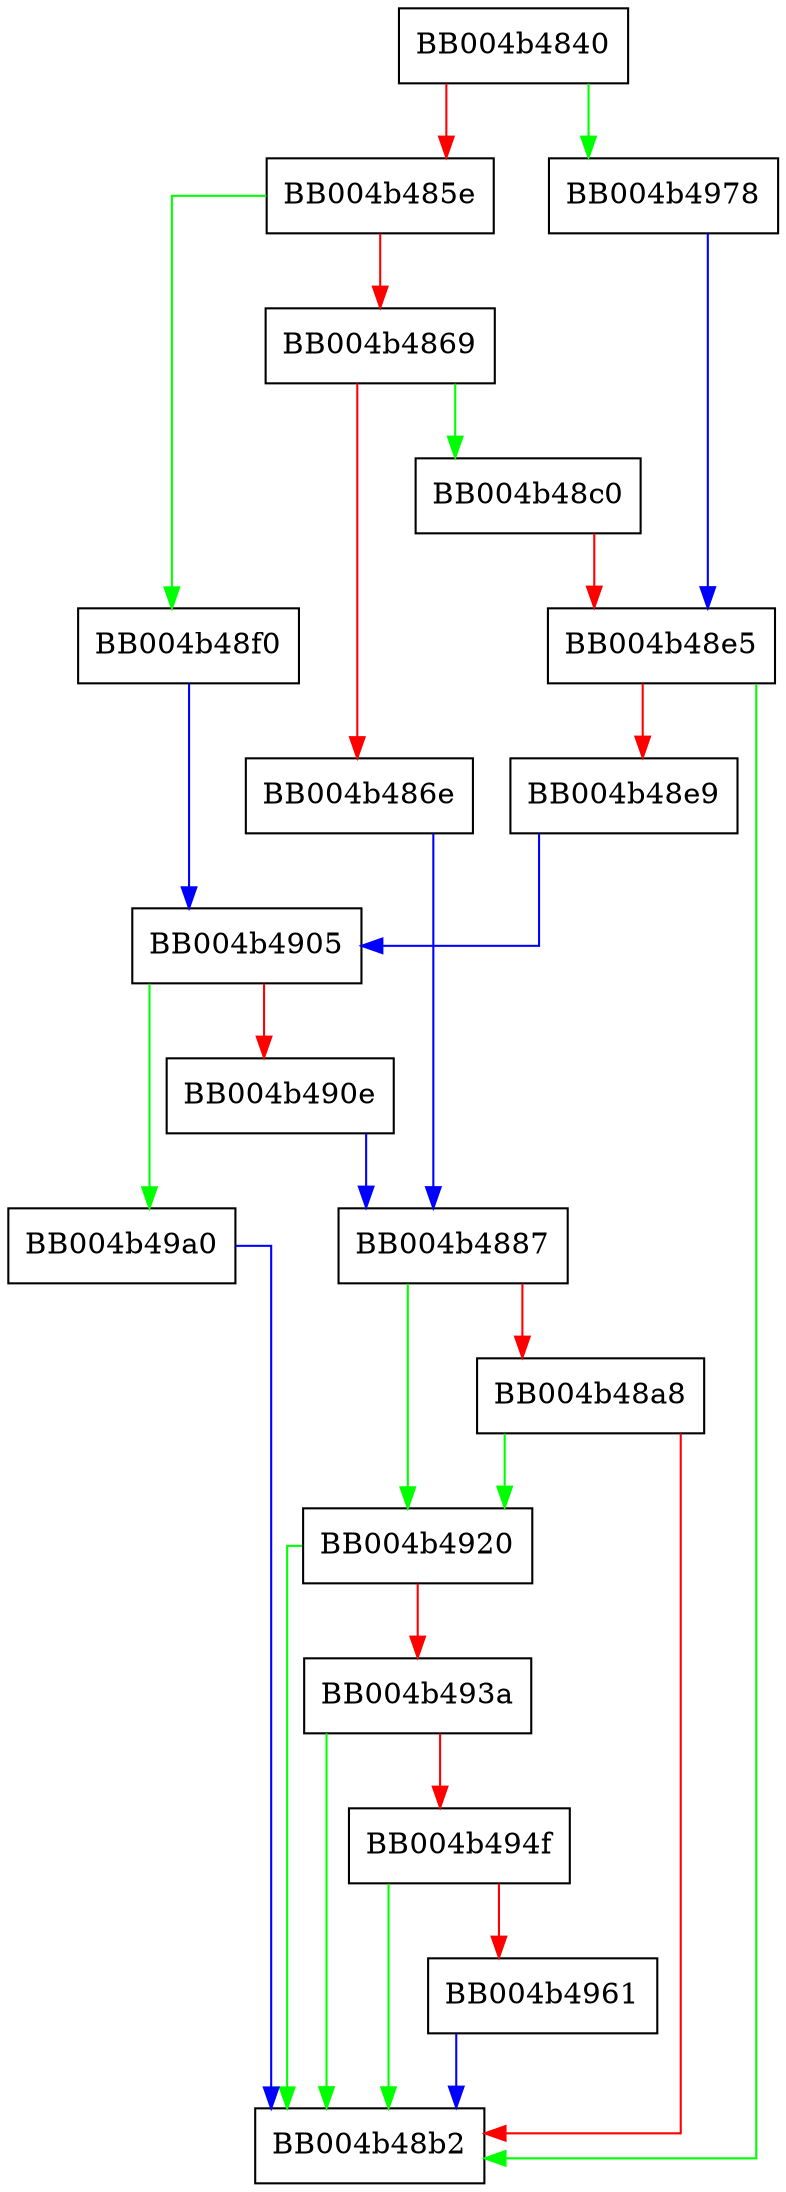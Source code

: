 digraph ossl_quic_get_stream_read_state {
  node [shape="box"];
  graph [splines=ortho];
  BB004b4840 -> BB004b4978 [color="green"];
  BB004b4840 -> BB004b485e [color="red"];
  BB004b485e -> BB004b48f0 [color="green"];
  BB004b485e -> BB004b4869 [color="red"];
  BB004b4869 -> BB004b48c0 [color="green"];
  BB004b4869 -> BB004b486e [color="red"];
  BB004b486e -> BB004b4887 [color="blue"];
  BB004b4887 -> BB004b4920 [color="green"];
  BB004b4887 -> BB004b48a8 [color="red"];
  BB004b48a8 -> BB004b4920 [color="green"];
  BB004b48a8 -> BB004b48b2 [color="red"];
  BB004b48c0 -> BB004b48e5 [color="red"];
  BB004b48e5 -> BB004b48b2 [color="green"];
  BB004b48e5 -> BB004b48e9 [color="red"];
  BB004b48e9 -> BB004b4905 [color="blue"];
  BB004b48f0 -> BB004b4905 [color="blue"];
  BB004b4905 -> BB004b49a0 [color="green"];
  BB004b4905 -> BB004b490e [color="red"];
  BB004b490e -> BB004b4887 [color="blue"];
  BB004b4920 -> BB004b48b2 [color="green"];
  BB004b4920 -> BB004b493a [color="red"];
  BB004b493a -> BB004b48b2 [color="green"];
  BB004b493a -> BB004b494f [color="red"];
  BB004b494f -> BB004b48b2 [color="green"];
  BB004b494f -> BB004b4961 [color="red"];
  BB004b4961 -> BB004b48b2 [color="blue"];
  BB004b4978 -> BB004b48e5 [color="blue"];
  BB004b49a0 -> BB004b48b2 [color="blue"];
}